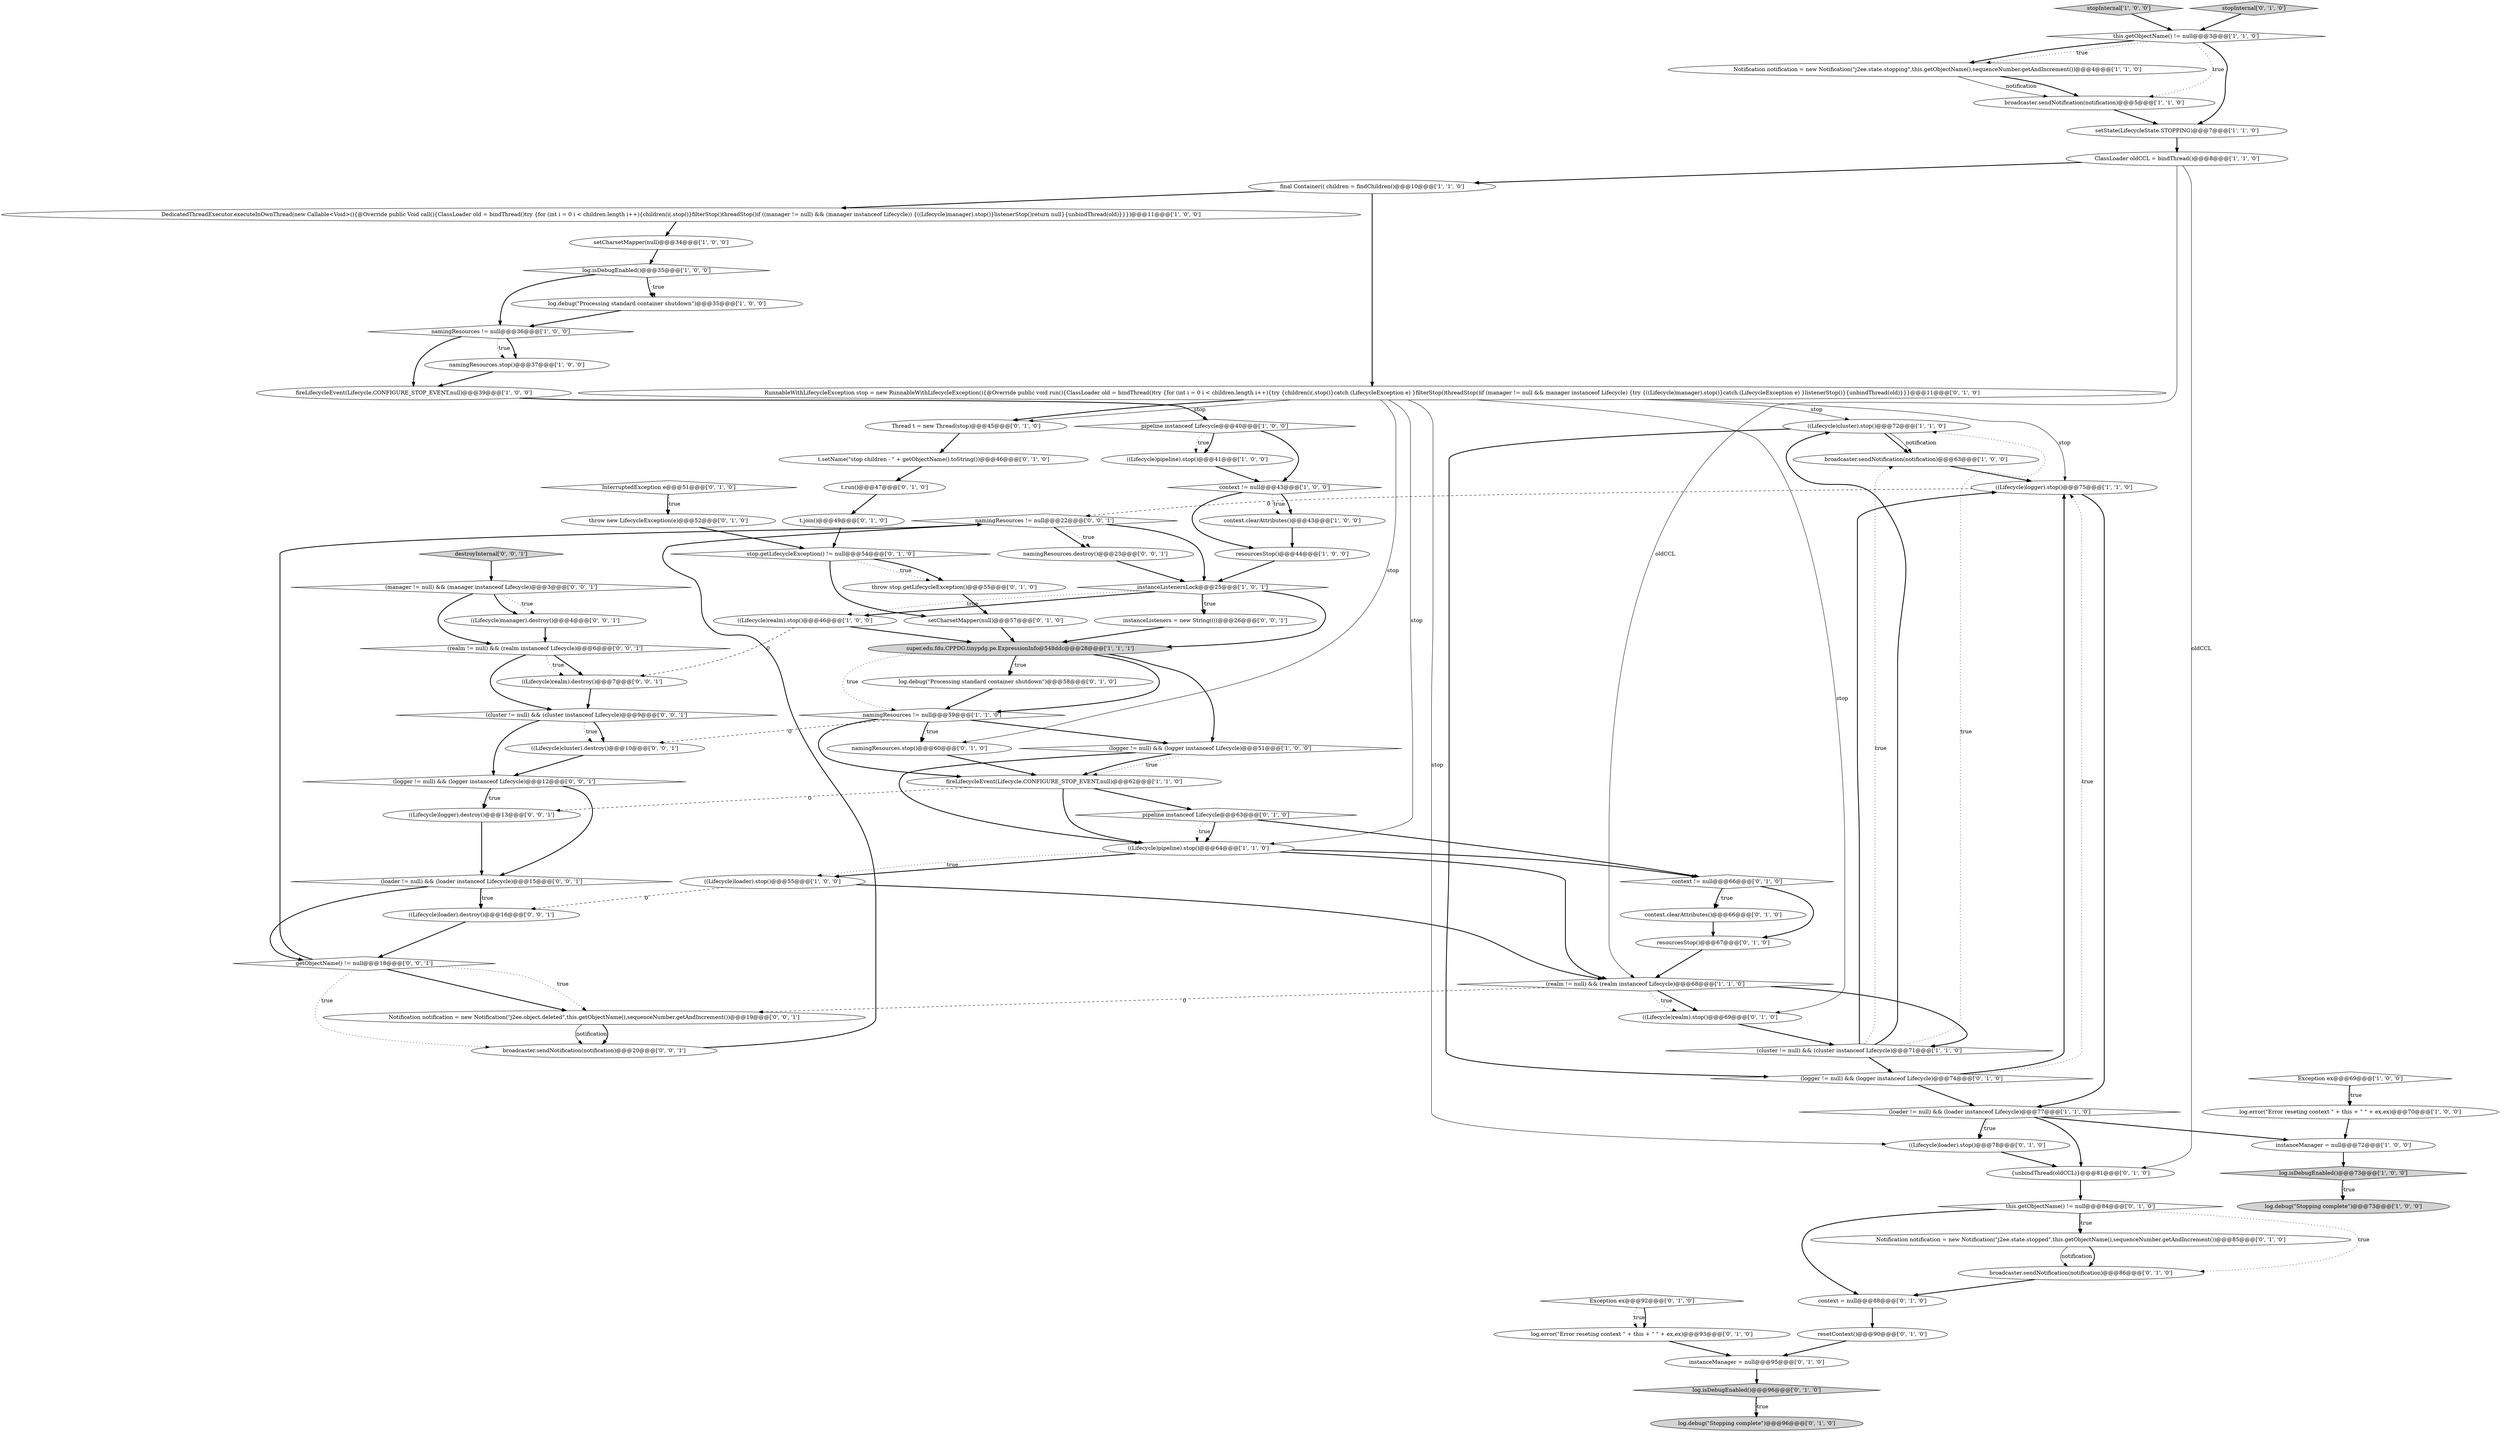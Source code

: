 digraph {
31 [style = filled, label = "((Lifecycle)cluster).stop()@@@72@@@['1', '1', '0']", fillcolor = white, shape = ellipse image = "AAA0AAABBB1BBB"];
62 [style = filled, label = "setCharsetMapper(null)@@@57@@@['0', '1', '0']", fillcolor = white, shape = ellipse image = "AAA0AAABBB2BBB"];
48 [style = filled, label = "t.join()@@@49@@@['0', '1', '0']", fillcolor = white, shape = ellipse image = "AAA1AAABBB2BBB"];
76 [style = filled, label = "(loader != null) && (loader instanceof Lifecycle)@@@15@@@['0', '0', '1']", fillcolor = white, shape = diamond image = "AAA0AAABBB3BBB"];
67 [style = filled, label = "t.setName(\"stop children - \" + getObjectName().toString())@@@46@@@['0', '1', '0']", fillcolor = white, shape = ellipse image = "AAA1AAABBB2BBB"];
39 [style = filled, label = "t.run()@@@47@@@['0', '1', '0']", fillcolor = white, shape = ellipse image = "AAA1AAABBB2BBB"];
51 [style = filled, label = "throw stop.getLifecycleException()@@@55@@@['0', '1', '0']", fillcolor = white, shape = ellipse image = "AAA1AAABBB2BBB"];
33 [style = filled, label = "this.getObjectName() != null@@@3@@@['1', '1', '0']", fillcolor = white, shape = diamond image = "AAA0AAABBB1BBB"];
11 [style = filled, label = "ClassLoader oldCCL = bindThread()@@@8@@@['1', '1', '0']", fillcolor = white, shape = ellipse image = "AAA0AAABBB1BBB"];
7 [style = filled, label = "final Container(( children = findChildren()@@@10@@@['1', '1', '0']", fillcolor = white, shape = ellipse image = "AAA0AAABBB1BBB"];
5 [style = filled, label = "log.debug(\"Processing standard container shutdown\")@@@35@@@['1', '0', '0']", fillcolor = white, shape = ellipse image = "AAA0AAABBB1BBB"];
4 [style = filled, label = "Exception ex@@@69@@@['1', '0', '0']", fillcolor = white, shape = diamond image = "AAA0AAABBB1BBB"];
54 [style = filled, label = "context = null@@@88@@@['0', '1', '0']", fillcolor = white, shape = ellipse image = "AAA0AAABBB2BBB"];
32 [style = filled, label = "(loader != null) && (loader instanceof Lifecycle)@@@77@@@['1', '1', '0']", fillcolor = white, shape = diamond image = "AAA0AAABBB1BBB"];
44 [style = filled, label = "throw new LifecycleException(e)@@@52@@@['0', '1', '0']", fillcolor = white, shape = ellipse image = "AAA1AAABBB2BBB"];
28 [style = filled, label = "fireLifecycleEvent(Lifecycle.CONFIGURE_STOP_EVENT,null)@@@62@@@['1', '1', '0']", fillcolor = white, shape = ellipse image = "AAA0AAABBB1BBB"];
6 [style = filled, label = "super.edu.fdu.CPPDG.tinypdg.pe.ExpressionInfo@548ddc@@@28@@@['1', '1', '1']", fillcolor = lightgray, shape = ellipse image = "AAA0AAABBB1BBB"];
47 [style = filled, label = "InterruptedException e@@@51@@@['0', '1', '0']", fillcolor = white, shape = diamond image = "AAA1AAABBB2BBB"];
26 [style = filled, label = "setCharsetMapper(null)@@@34@@@['1', '0', '0']", fillcolor = white, shape = ellipse image = "AAA0AAABBB1BBB"];
24 [style = filled, label = "(cluster != null) && (cluster instanceof Lifecycle)@@@71@@@['1', '1', '0']", fillcolor = white, shape = diamond image = "AAA0AAABBB1BBB"];
29 [style = filled, label = "log.debug(\"Stopping complete\")@@@73@@@['1', '0', '0']", fillcolor = lightgray, shape = ellipse image = "AAA0AAABBB1BBB"];
22 [style = filled, label = "broadcaster.sendNotification(notification)@@@63@@@['1', '0', '0']", fillcolor = white, shape = ellipse image = "AAA0AAABBB1BBB"];
41 [style = filled, label = "log.debug(\"Processing standard container shutdown\")@@@58@@@['0', '1', '0']", fillcolor = white, shape = ellipse image = "AAA0AAABBB2BBB"];
25 [style = filled, label = "Notification notification = new Notification(\"j2ee.state.stopping\",this.getObjectName(),sequenceNumber.getAndIncrement())@@@4@@@['1', '1', '0']", fillcolor = white, shape = ellipse image = "AAA0AAABBB1BBB"];
78 [style = filled, label = "((Lifecycle)logger).destroy()@@@13@@@['0', '0', '1']", fillcolor = white, shape = ellipse image = "AAA0AAABBB3BBB"];
0 [style = filled, label = "(logger != null) && (logger instanceof Lifecycle)@@@51@@@['1', '0', '0']", fillcolor = white, shape = diamond image = "AAA0AAABBB1BBB"];
21 [style = filled, label = "((Lifecycle)realm).stop()@@@46@@@['1', '0', '0']", fillcolor = white, shape = ellipse image = "AAA0AAABBB1BBB"];
79 [style = filled, label = "getObjectName() != null@@@18@@@['0', '0', '1']", fillcolor = white, shape = diamond image = "AAA0AAABBB3BBB"];
81 [style = filled, label = "((Lifecycle)loader).destroy()@@@16@@@['0', '0', '1']", fillcolor = white, shape = ellipse image = "AAA0AAABBB3BBB"];
30 [style = filled, label = "pipeline instanceof Lifecycle@@@40@@@['1', '0', '0']", fillcolor = white, shape = diamond image = "AAA0AAABBB1BBB"];
43 [style = filled, label = "context.clearAttributes()@@@66@@@['0', '1', '0']", fillcolor = white, shape = ellipse image = "AAA0AAABBB2BBB"];
10 [style = filled, label = "((Lifecycle)logger).stop()@@@75@@@['1', '1', '0']", fillcolor = white, shape = ellipse image = "AAA0AAABBB1BBB"];
8 [style = filled, label = "stopInternal['1', '0', '0']", fillcolor = lightgray, shape = diamond image = "AAA0AAABBB1BBB"];
49 [style = filled, label = "this.getObjectName() != null@@@84@@@['0', '1', '0']", fillcolor = white, shape = diamond image = "AAA0AAABBB2BBB"];
42 [style = filled, label = "resetContext()@@@90@@@['0', '1', '0']", fillcolor = white, shape = ellipse image = "AAA0AAABBB2BBB"];
77 [style = filled, label = "((Lifecycle)manager).destroy()@@@4@@@['0', '0', '1']", fillcolor = white, shape = ellipse image = "AAA0AAABBB3BBB"];
69 [style = filled, label = "destroyInternal['0', '0', '1']", fillcolor = lightgray, shape = diamond image = "AAA0AAABBB3BBB"];
74 [style = filled, label = "(logger != null) && (logger instanceof Lifecycle)@@@12@@@['0', '0', '1']", fillcolor = white, shape = diamond image = "AAA0AAABBB3BBB"];
2 [style = filled, label = "((Lifecycle)pipeline).stop()@@@64@@@['1', '1', '0']", fillcolor = white, shape = ellipse image = "AAA0AAABBB1BBB"];
73 [style = filled, label = "((Lifecycle)realm).destroy()@@@7@@@['0', '0', '1']", fillcolor = white, shape = ellipse image = "AAA0AAABBB3BBB"];
63 [style = filled, label = "RunnableWithLifecycleException stop = new RunnableWithLifecycleException(){@Override public void run(){ClassLoader old = bindThread()try {for (int i = 0 i < children.length i++){try {children(i(.stop()}catch (LifecycleException e) }filterStop()threadStop()if (manager != null && manager instanceof Lifecycle) {try {((Lifecycle)manager).stop()}catch (LifecycleException e) }listenerStop()}{unbindThread(old)}}}@@@11@@@['0', '1', '0']", fillcolor = white, shape = ellipse image = "AAA0AAABBB2BBB"];
27 [style = filled, label = "log.isDebugEnabled()@@@35@@@['1', '0', '0']", fillcolor = white, shape = diamond image = "AAA0AAABBB1BBB"];
57 [style = filled, label = "instanceManager = null@@@95@@@['0', '1', '0']", fillcolor = white, shape = ellipse image = "AAA0AAABBB2BBB"];
56 [style = filled, label = "resourcesStop()@@@67@@@['0', '1', '0']", fillcolor = white, shape = ellipse image = "AAA0AAABBB2BBB"];
82 [style = filled, label = "(cluster != null) && (cluster instanceof Lifecycle)@@@9@@@['0', '0', '1']", fillcolor = white, shape = diamond image = "AAA0AAABBB3BBB"];
58 [style = filled, label = "Notification notification = new Notification(\"j2ee.state.stopped\",this.getObjectName(),sequenceNumber.getAndIncrement())@@@85@@@['0', '1', '0']", fillcolor = white, shape = ellipse image = "AAA0AAABBB2BBB"];
46 [style = filled, label = "stop.getLifecycleException() != null@@@54@@@['0', '1', '0']", fillcolor = white, shape = diamond image = "AAA1AAABBB2BBB"];
66 [style = filled, label = "log.debug(\"Stopping complete\")@@@96@@@['0', '1', '0']", fillcolor = lightgray, shape = ellipse image = "AAA0AAABBB2BBB"];
72 [style = filled, label = "(manager != null) && (manager instanceof Lifecycle)@@@3@@@['0', '0', '1']", fillcolor = white, shape = diamond image = "AAA0AAABBB3BBB"];
61 [style = filled, label = "Thread t = new Thread(stop)@@@45@@@['0', '1', '0']", fillcolor = white, shape = ellipse image = "AAA1AAABBB2BBB"];
34 [style = filled, label = "namingResources != null@@@36@@@['1', '0', '0']", fillcolor = white, shape = diamond image = "AAA0AAABBB1BBB"];
15 [style = filled, label = "namingResources.stop()@@@37@@@['1', '0', '0']", fillcolor = white, shape = ellipse image = "AAA0AAABBB1BBB"];
37 [style = filled, label = "context.clearAttributes()@@@43@@@['1', '0', '0']", fillcolor = white, shape = ellipse image = "AAA0AAABBB1BBB"];
23 [style = filled, label = "DedicatedThreadExecutor.executeInOwnThread(new Callable<Void>(){@Override public Void call(){ClassLoader old = bindThread()try {for (int i = 0 i < children.length i++){children(i(.stop()}filterStop()threadStop()if ((manager != null) && (manager instanceof Lifecycle)) {((Lifecycle)manager).stop()}listenerStop()return null}{unbindThread(old)}}})@@@11@@@['1', '0', '0']", fillcolor = white, shape = ellipse image = "AAA0AAABBB1BBB"];
65 [style = filled, label = "namingResources.stop()@@@60@@@['0', '1', '0']", fillcolor = white, shape = ellipse image = "AAA0AAABBB2BBB"];
14 [style = filled, label = "((Lifecycle)pipeline).stop()@@@41@@@['1', '0', '0']", fillcolor = white, shape = ellipse image = "AAA0AAABBB1BBB"];
55 [style = filled, label = "log.isDebugEnabled()@@@96@@@['0', '1', '0']", fillcolor = lightgray, shape = diamond image = "AAA0AAABBB2BBB"];
38 [style = filled, label = "broadcaster.sendNotification(notification)@@@86@@@['0', '1', '0']", fillcolor = white, shape = ellipse image = "AAA0AAABBB2BBB"];
80 [style = filled, label = "namingResources != null@@@22@@@['0', '0', '1']", fillcolor = white, shape = diamond image = "AAA0AAABBB3BBB"];
59 [style = filled, label = "Exception ex@@@92@@@['0', '1', '0']", fillcolor = white, shape = diamond image = "AAA0AAABBB2BBB"];
83 [style = filled, label = "instanceListeners = new String((((@@@26@@@['0', '0', '1']", fillcolor = white, shape = ellipse image = "AAA0AAABBB3BBB"];
71 [style = filled, label = "broadcaster.sendNotification(notification)@@@20@@@['0', '0', '1']", fillcolor = white, shape = ellipse image = "AAA0AAABBB3BBB"];
20 [style = filled, label = "context != null@@@43@@@['1', '0', '0']", fillcolor = white, shape = diamond image = "AAA0AAABBB1BBB"];
75 [style = filled, label = "namingResources.destroy()@@@23@@@['0', '0', '1']", fillcolor = white, shape = ellipse image = "AAA0AAABBB3BBB"];
45 [style = filled, label = "context != null@@@66@@@['0', '1', '0']", fillcolor = white, shape = diamond image = "AAA0AAABBB2BBB"];
85 [style = filled, label = "(realm != null) && (realm instanceof Lifecycle)@@@6@@@['0', '0', '1']", fillcolor = white, shape = diamond image = "AAA0AAABBB3BBB"];
18 [style = filled, label = "instanceListenersLock@@@25@@@['1', '0', '1']", fillcolor = white, shape = diamond image = "AAA0AAABBB1BBB"];
35 [style = filled, label = "namingResources != null@@@59@@@['1', '1', '0']", fillcolor = white, shape = diamond image = "AAA0AAABBB1BBB"];
52 [style = filled, label = "((Lifecycle)realm).stop()@@@69@@@['0', '1', '0']", fillcolor = white, shape = ellipse image = "AAA0AAABBB2BBB"];
12 [style = filled, label = "fireLifecycleEvent(Lifecycle.CONFIGURE_STOP_EVENT,null)@@@39@@@['1', '0', '0']", fillcolor = white, shape = ellipse image = "AAA0AAABBB1BBB"];
70 [style = filled, label = "((Lifecycle)cluster).destroy()@@@10@@@['0', '0', '1']", fillcolor = white, shape = ellipse image = "AAA0AAABBB3BBB"];
64 [style = filled, label = "stopInternal['0', '1', '0']", fillcolor = lightgray, shape = diamond image = "AAA0AAABBB2BBB"];
13 [style = filled, label = "resourcesStop()@@@44@@@['1', '0', '0']", fillcolor = white, shape = ellipse image = "AAA0AAABBB1BBB"];
16 [style = filled, label = "((Lifecycle)loader).stop()@@@55@@@['1', '0', '0']", fillcolor = white, shape = ellipse image = "AAA0AAABBB1BBB"];
40 [style = filled, label = "{unbindThread(oldCCL)}@@@81@@@['0', '1', '0']", fillcolor = white, shape = ellipse image = "AAA0AAABBB2BBB"];
50 [style = filled, label = "log.error(\"Error reseting context \" + this + \" \" + ex,ex)@@@93@@@['0', '1', '0']", fillcolor = white, shape = ellipse image = "AAA0AAABBB2BBB"];
1 [style = filled, label = "broadcaster.sendNotification(notification)@@@5@@@['1', '1', '0']", fillcolor = white, shape = ellipse image = "AAA0AAABBB1BBB"];
19 [style = filled, label = "log.isDebugEnabled()@@@73@@@['1', '0', '0']", fillcolor = lightgray, shape = diamond image = "AAA0AAABBB1BBB"];
68 [style = filled, label = "(logger != null) && (logger instanceof Lifecycle)@@@74@@@['0', '1', '0']", fillcolor = white, shape = diamond image = "AAA0AAABBB2BBB"];
36 [style = filled, label = "log.error(\"Error reseting context \" + this + \" \" + ex,ex)@@@70@@@['1', '0', '0']", fillcolor = white, shape = ellipse image = "AAA0AAABBB1BBB"];
9 [style = filled, label = "(realm != null) && (realm instanceof Lifecycle)@@@68@@@['1', '1', '0']", fillcolor = white, shape = diamond image = "AAA0AAABBB1BBB"];
3 [style = filled, label = "setState(LifecycleState.STOPPING)@@@7@@@['1', '1', '0']", fillcolor = white, shape = ellipse image = "AAA0AAABBB1BBB"];
17 [style = filled, label = "instanceManager = null@@@72@@@['1', '0', '0']", fillcolor = white, shape = ellipse image = "AAA0AAABBB1BBB"];
84 [style = filled, label = "Notification notification = new Notification(\"j2ee.object.deleted\",this.getObjectName(),sequenceNumber.getAndIncrement())@@@19@@@['0', '0', '1']", fillcolor = white, shape = ellipse image = "AAA0AAABBB3BBB"];
53 [style = filled, label = "((Lifecycle)loader).stop()@@@78@@@['0', '1', '0']", fillcolor = white, shape = ellipse image = "AAA0AAABBB2BBB"];
60 [style = filled, label = "pipeline instanceof Lifecycle@@@63@@@['0', '1', '0']", fillcolor = white, shape = diamond image = "AAA0AAABBB2BBB"];
7->23 [style = bold, label=""];
6->35 [style = dotted, label="true"];
20->37 [style = bold, label=""];
61->67 [style = bold, label=""];
16->81 [style = dashed, label="0"];
80->75 [style = bold, label=""];
40->49 [style = bold, label=""];
79->84 [style = dotted, label="true"];
49->58 [style = dotted, label="true"];
24->68 [style = bold, label=""];
41->35 [style = bold, label=""];
30->14 [style = dotted, label="true"];
75->18 [style = bold, label=""];
24->10 [style = bold, label=""];
63->61 [style = solid, label="stop"];
12->30 [style = bold, label=""];
25->1 [style = bold, label=""];
18->83 [style = dotted, label="true"];
69->72 [style = bold, label=""];
35->0 [style = bold, label=""];
24->22 [style = dotted, label="true"];
18->83 [style = bold, label=""];
83->6 [style = bold, label=""];
63->31 [style = solid, label="stop"];
19->29 [style = bold, label=""];
2->45 [style = bold, label=""];
46->51 [style = dotted, label="true"];
82->74 [style = bold, label=""];
71->80 [style = bold, label=""];
63->2 [style = solid, label="stop"];
35->70 [style = dashed, label="0"];
18->21 [style = bold, label=""];
72->85 [style = bold, label=""];
57->55 [style = bold, label=""];
11->40 [style = solid, label="oldCCL"];
27->34 [style = bold, label=""];
63->65 [style = solid, label="stop"];
82->70 [style = bold, label=""];
6->41 [style = dotted, label="true"];
36->17 [style = bold, label=""];
4->36 [style = bold, label=""];
67->39 [style = bold, label=""];
11->9 [style = solid, label="oldCCL"];
34->15 [style = bold, label=""];
20->37 [style = dotted, label="true"];
35->65 [style = bold, label=""];
44->46 [style = bold, label=""];
9->52 [style = bold, label=""];
43->56 [style = bold, label=""];
68->10 [style = bold, label=""];
63->61 [style = bold, label=""];
53->40 [style = bold, label=""];
32->53 [style = bold, label=""];
79->71 [style = dotted, label="true"];
31->22 [style = bold, label=""];
31->68 [style = bold, label=""];
49->54 [style = bold, label=""];
76->79 [style = bold, label=""];
35->28 [style = bold, label=""];
9->84 [style = dashed, label="0"];
23->26 [style = bold, label=""];
50->57 [style = bold, label=""];
37->13 [style = bold, label=""];
79->84 [style = bold, label=""];
9->24 [style = bold, label=""];
18->21 [style = dotted, label="true"];
45->43 [style = bold, label=""];
28->78 [style = dashed, label="0"];
82->70 [style = dotted, label="true"];
45->43 [style = dotted, label="true"];
60->45 [style = bold, label=""];
49->58 [style = bold, label=""];
2->16 [style = bold, label=""];
79->80 [style = bold, label=""];
47->44 [style = dotted, label="true"];
30->14 [style = bold, label=""];
72->77 [style = bold, label=""];
21->6 [style = bold, label=""];
22->10 [style = bold, label=""];
0->28 [style = dotted, label="true"];
18->6 [style = bold, label=""];
6->41 [style = bold, label=""];
84->71 [style = solid, label="notification"];
60->2 [style = dotted, label="true"];
58->38 [style = bold, label=""];
73->82 [style = bold, label=""];
62->6 [style = bold, label=""];
32->40 [style = bold, label=""];
74->78 [style = bold, label=""];
27->5 [style = dotted, label="true"];
15->12 [style = bold, label=""];
17->19 [style = bold, label=""];
6->0 [style = bold, label=""];
39->48 [style = bold, label=""];
21->73 [style = dashed, label="0"];
4->36 [style = dotted, label="true"];
52->24 [style = bold, label=""];
85->82 [style = bold, label=""];
74->76 [style = bold, label=""];
46->51 [style = bold, label=""];
2->16 [style = dotted, label="true"];
58->38 [style = solid, label="notification"];
55->66 [style = bold, label=""];
30->20 [style = bold, label=""];
2->9 [style = bold, label=""];
20->13 [style = bold, label=""];
32->53 [style = dotted, label="true"];
70->74 [style = bold, label=""];
24->31 [style = bold, label=""];
59->50 [style = dotted, label="true"];
54->42 [style = bold, label=""];
19->29 [style = dotted, label="true"];
42->57 [style = bold, label=""];
63->53 [style = solid, label="stop"];
78->76 [style = bold, label=""];
45->56 [style = bold, label=""];
64->33 [style = bold, label=""];
85->73 [style = bold, label=""];
28->2 [style = bold, label=""];
80->75 [style = dotted, label="true"];
47->44 [style = bold, label=""];
28->60 [style = bold, label=""];
25->1 [style = solid, label="notification"];
3->11 [style = bold, label=""];
10->32 [style = bold, label=""];
49->38 [style = dotted, label="true"];
7->63 [style = bold, label=""];
85->73 [style = dotted, label="true"];
84->71 [style = bold, label=""];
59->50 [style = bold, label=""];
80->18 [style = bold, label=""];
68->32 [style = bold, label=""];
51->62 [style = bold, label=""];
5->34 [style = bold, label=""];
24->31 [style = dotted, label="true"];
68->10 [style = dotted, label="true"];
38->54 [style = bold, label=""];
26->27 [style = bold, label=""];
65->28 [style = bold, label=""];
13->18 [style = bold, label=""];
63->52 [style = solid, label="stop"];
11->7 [style = bold, label=""];
72->77 [style = dotted, label="true"];
46->62 [style = bold, label=""];
1->3 [style = bold, label=""];
33->25 [style = dotted, label="true"];
32->17 [style = bold, label=""];
55->66 [style = dotted, label="true"];
76->81 [style = dotted, label="true"];
74->78 [style = dotted, label="true"];
33->3 [style = bold, label=""];
27->5 [style = bold, label=""];
34->12 [style = bold, label=""];
63->10 [style = solid, label="stop"];
48->46 [style = bold, label=""];
9->52 [style = dotted, label="true"];
35->65 [style = dotted, label="true"];
56->9 [style = bold, label=""];
77->85 [style = bold, label=""];
76->81 [style = bold, label=""];
34->15 [style = dotted, label="true"];
60->2 [style = bold, label=""];
81->79 [style = bold, label=""];
10->80 [style = dashed, label="0"];
0->28 [style = bold, label=""];
33->1 [style = dotted, label="true"];
0->2 [style = bold, label=""];
6->35 [style = bold, label=""];
33->25 [style = bold, label=""];
8->33 [style = bold, label=""];
14->20 [style = bold, label=""];
31->22 [style = solid, label="notification"];
16->9 [style = bold, label=""];
}
